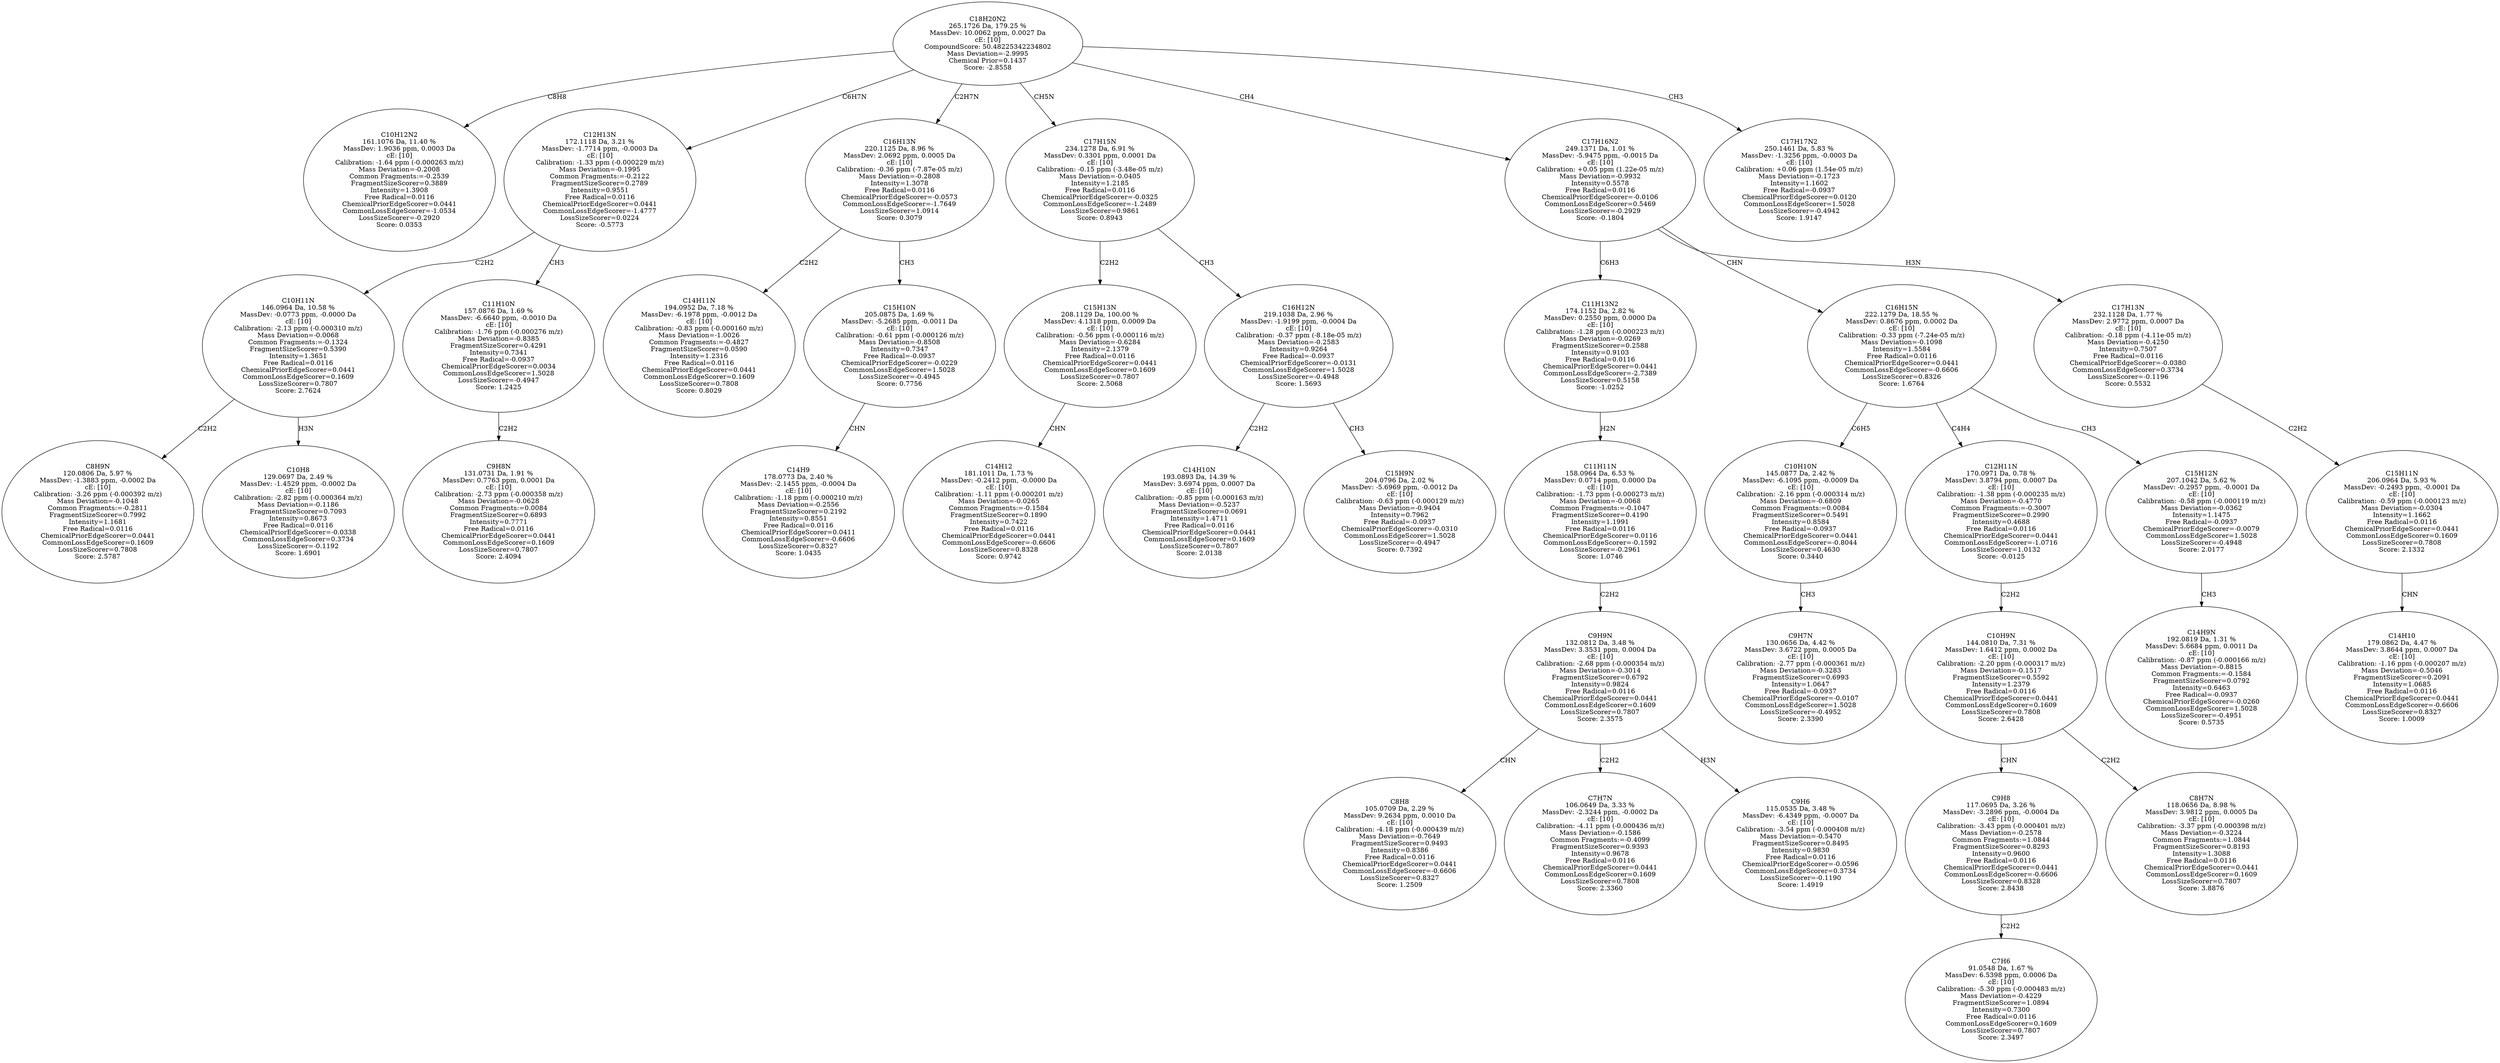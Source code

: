 strict digraph {
v1 [label="C10H12N2\n161.1076 Da, 11.40 %\nMassDev: 1.9036 ppm, 0.0003 Da\ncE: [10]\nCalibration: -1.64 ppm (-0.000263 m/z)\nMass Deviation=-0.2008\nCommon Fragments:=-0.2539\nFragmentSizeScorer=0.3889\nIntensity=1.3908\nFree Radical=0.0116\nChemicalPriorEdgeScorer=0.0441\nCommonLossEdgeScorer=-1.0534\nLossSizeScorer=-0.2920\nScore: 0.0353"];
v2 [label="C8H9N\n120.0806 Da, 5.97 %\nMassDev: -1.3883 ppm, -0.0002 Da\ncE: [10]\nCalibration: -3.26 ppm (-0.000392 m/z)\nMass Deviation=-0.1048\nCommon Fragments:=-0.2811\nFragmentSizeScorer=0.7992\nIntensity=1.1681\nFree Radical=0.0116\nChemicalPriorEdgeScorer=0.0441\nCommonLossEdgeScorer=0.1609\nLossSizeScorer=0.7808\nScore: 2.5787"];
v3 [label="C10H8\n129.0697 Da, 2.49 %\nMassDev: -1.4529 ppm, -0.0002 Da\ncE: [10]\nCalibration: -2.82 ppm (-0.000364 m/z)\nMass Deviation=-0.1186\nFragmentSizeScorer=0.7093\nIntensity=0.8673\nFree Radical=0.0116\nChemicalPriorEdgeScorer=-0.0338\nCommonLossEdgeScorer=0.3734\nLossSizeScorer=-0.1192\nScore: 1.6901"];
v4 [label="C10H11N\n146.0964 Da, 10.58 %\nMassDev: -0.0773 ppm, -0.0000 Da\ncE: [10]\nCalibration: -2.13 ppm (-0.000310 m/z)\nMass Deviation=-0.0068\nCommon Fragments:=-0.1324\nFragmentSizeScorer=0.5390\nIntensity=1.3651\nFree Radical=0.0116\nChemicalPriorEdgeScorer=0.0441\nCommonLossEdgeScorer=0.1609\nLossSizeScorer=0.7807\nScore: 2.7624"];
v5 [label="C9H8N\n131.0731 Da, 1.91 %\nMassDev: 0.7763 ppm, 0.0001 Da\ncE: [10]\nCalibration: -2.73 ppm (-0.000358 m/z)\nMass Deviation=-0.0628\nCommon Fragments:=0.0084\nFragmentSizeScorer=0.6893\nIntensity=0.7771\nFree Radical=0.0116\nChemicalPriorEdgeScorer=0.0441\nCommonLossEdgeScorer=0.1609\nLossSizeScorer=0.7807\nScore: 2.4094"];
v6 [label="C11H10N\n157.0876 Da, 1.69 %\nMassDev: -6.6640 ppm, -0.0010 Da\ncE: [10]\nCalibration: -1.76 ppm (-0.000276 m/z)\nMass Deviation=-0.8385\nFragmentSizeScorer=0.4291\nIntensity=0.7341\nFree Radical=-0.0937\nChemicalPriorEdgeScorer=0.0034\nCommonLossEdgeScorer=1.5028\nLossSizeScorer=-0.4947\nScore: 1.2425"];
v7 [label="C12H13N\n172.1118 Da, 3.21 %\nMassDev: -1.7714 ppm, -0.0003 Da\ncE: [10]\nCalibration: -1.33 ppm (-0.000229 m/z)\nMass Deviation=-0.1995\nCommon Fragments:=-0.2122\nFragmentSizeScorer=0.2789\nIntensity=0.9551\nFree Radical=0.0116\nChemicalPriorEdgeScorer=0.0441\nCommonLossEdgeScorer=-1.4777\nLossSizeScorer=0.0224\nScore: -0.5773"];
v8 [label="C14H11N\n194.0952 Da, 7.18 %\nMassDev: -6.1978 ppm, -0.0012 Da\ncE: [10]\nCalibration: -0.83 ppm (-0.000160 m/z)\nMass Deviation=-1.0026\nCommon Fragments:=-0.4827\nFragmentSizeScorer=0.0590\nIntensity=1.2316\nFree Radical=0.0116\nChemicalPriorEdgeScorer=0.0441\nCommonLossEdgeScorer=0.1609\nLossSizeScorer=0.7808\nScore: 0.8029"];
v9 [label="C14H9\n178.0773 Da, 2.40 %\nMassDev: -2.1455 ppm, -0.0004 Da\ncE: [10]\nCalibration: -1.18 ppm (-0.000210 m/z)\nMass Deviation=-0.2556\nFragmentSizeScorer=0.2192\nIntensity=0.8551\nFree Radical=0.0116\nChemicalPriorEdgeScorer=0.0411\nCommonLossEdgeScorer=-0.6606\nLossSizeScorer=0.8327\nScore: 1.0435"];
v10 [label="C15H10N\n205.0875 Da, 1.69 %\nMassDev: -5.2685 ppm, -0.0011 Da\ncE: [10]\nCalibration: -0.61 ppm (-0.000126 m/z)\nMass Deviation=-0.8508\nIntensity=0.7347\nFree Radical=-0.0937\nChemicalPriorEdgeScorer=-0.0229\nCommonLossEdgeScorer=1.5028\nLossSizeScorer=-0.4945\nScore: 0.7756"];
v11 [label="C16H13N\n220.1125 Da, 8.96 %\nMassDev: 2.0692 ppm, 0.0005 Da\ncE: [10]\nCalibration: -0.36 ppm (-7.87e-05 m/z)\nMass Deviation=-0.2808\nIntensity=1.3078\nFree Radical=0.0116\nChemicalPriorEdgeScorer=-0.0573\nCommonLossEdgeScorer=-1.7649\nLossSizeScorer=1.0914\nScore: 0.3079"];
v12 [label="C14H12\n181.1011 Da, 1.73 %\nMassDev: -0.2412 ppm, -0.0000 Da\ncE: [10]\nCalibration: -1.11 ppm (-0.000201 m/z)\nMass Deviation=-0.0265\nCommon Fragments:=-0.1584\nFragmentSizeScorer=0.1890\nIntensity=0.7422\nFree Radical=0.0116\nChemicalPriorEdgeScorer=0.0441\nCommonLossEdgeScorer=-0.6606\nLossSizeScorer=0.8328\nScore: 0.9742"];
v13 [label="C15H13N\n208.1129 Da, 100.00 %\nMassDev: 4.1318 ppm, 0.0009 Da\ncE: [10]\nCalibration: -0.56 ppm (-0.000116 m/z)\nMass Deviation=-0.6284\nIntensity=2.1379\nFree Radical=0.0116\nChemicalPriorEdgeScorer=0.0441\nCommonLossEdgeScorer=0.1609\nLossSizeScorer=0.7807\nScore: 2.5068"];
v14 [label="C14H10N\n193.0893 Da, 14.39 %\nMassDev: 3.6974 ppm, 0.0007 Da\ncE: [10]\nCalibration: -0.85 ppm (-0.000163 m/z)\nMass Deviation=-0.5237\nFragmentSizeScorer=0.0691\nIntensity=1.4711\nFree Radical=0.0116\nChemicalPriorEdgeScorer=0.0441\nCommonLossEdgeScorer=0.1609\nLossSizeScorer=0.7807\nScore: 2.0138"];
v15 [label="C15H9N\n204.0796 Da, 2.02 %\nMassDev: -5.6969 ppm, -0.0012 Da\ncE: [10]\nCalibration: -0.63 ppm (-0.000129 m/z)\nMass Deviation=-0.9404\nIntensity=0.7962\nFree Radical=-0.0937\nChemicalPriorEdgeScorer=-0.0310\nCommonLossEdgeScorer=1.5028\nLossSizeScorer=-0.4947\nScore: 0.7392"];
v16 [label="C16H12N\n219.1038 Da, 2.96 %\nMassDev: -1.9199 ppm, -0.0004 Da\ncE: [10]\nCalibration: -0.37 ppm (-8.18e-05 m/z)\nMass Deviation=-0.2583\nIntensity=0.9264\nFree Radical=-0.0937\nChemicalPriorEdgeScorer=-0.0131\nCommonLossEdgeScorer=1.5028\nLossSizeScorer=-0.4948\nScore: 1.5693"];
v17 [label="C17H15N\n234.1278 Da, 6.91 %\nMassDev: 0.3301 ppm, 0.0001 Da\ncE: [10]\nCalibration: -0.15 ppm (-3.48e-05 m/z)\nMass Deviation=-0.0405\nIntensity=1.2185\nFree Radical=0.0116\nChemicalPriorEdgeScorer=-0.0325\nCommonLossEdgeScorer=-1.2489\nLossSizeScorer=0.9861\nScore: 0.8943"];
v18 [label="C8H8\n105.0709 Da, 2.29 %\nMassDev: 9.2634 ppm, 0.0010 Da\ncE: [10]\nCalibration: -4.18 ppm (-0.000439 m/z)\nMass Deviation=-0.7649\nFragmentSizeScorer=0.9493\nIntensity=0.8386\nFree Radical=0.0116\nChemicalPriorEdgeScorer=0.0441\nCommonLossEdgeScorer=-0.6606\nLossSizeScorer=0.8327\nScore: 1.2509"];
v19 [label="C7H7N\n106.0649 Da, 3.33 %\nMassDev: -2.3244 ppm, -0.0002 Da\ncE: [10]\nCalibration: -4.11 ppm (-0.000436 m/z)\nMass Deviation=-0.1586\nCommon Fragments:=-0.4099\nFragmentSizeScorer=0.9393\nIntensity=0.9678\nFree Radical=0.0116\nChemicalPriorEdgeScorer=0.0441\nCommonLossEdgeScorer=0.1609\nLossSizeScorer=0.7808\nScore: 2.3360"];
v20 [label="C9H6\n115.0535 Da, 3.48 %\nMassDev: -6.4349 ppm, -0.0007 Da\ncE: [10]\nCalibration: -3.54 ppm (-0.000408 m/z)\nMass Deviation=-0.5470\nFragmentSizeScorer=0.8495\nIntensity=0.9830\nFree Radical=0.0116\nChemicalPriorEdgeScorer=-0.0596\nCommonLossEdgeScorer=0.3734\nLossSizeScorer=-0.1190\nScore: 1.4919"];
v21 [label="C9H9N\n132.0812 Da, 3.48 %\nMassDev: 3.3531 ppm, 0.0004 Da\ncE: [10]\nCalibration: -2.68 ppm (-0.000354 m/z)\nMass Deviation=-0.3014\nFragmentSizeScorer=0.6792\nIntensity=0.9824\nFree Radical=0.0116\nChemicalPriorEdgeScorer=0.0441\nCommonLossEdgeScorer=0.1609\nLossSizeScorer=0.7807\nScore: 2.3575"];
v22 [label="C11H11N\n158.0964 Da, 6.53 %\nMassDev: 0.0714 ppm, 0.0000 Da\ncE: [10]\nCalibration: -1.73 ppm (-0.000273 m/z)\nMass Deviation=-0.0068\nCommon Fragments:=-0.1047\nFragmentSizeScorer=0.4190\nIntensity=1.1991\nFree Radical=0.0116\nChemicalPriorEdgeScorer=0.0116\nCommonLossEdgeScorer=-0.1592\nLossSizeScorer=-0.2961\nScore: 1.0746"];
v23 [label="C11H13N2\n174.1152 Da, 2.82 %\nMassDev: 0.2550 ppm, 0.0000 Da\ncE: [10]\nCalibration: -1.28 ppm (-0.000223 m/z)\nMass Deviation=-0.0269\nFragmentSizeScorer=0.2588\nIntensity=0.9103\nFree Radical=0.0116\nChemicalPriorEdgeScorer=0.0441\nCommonLossEdgeScorer=-2.7389\nLossSizeScorer=0.5158\nScore: -1.0252"];
v24 [label="C9H7N\n130.0656 Da, 4.42 %\nMassDev: 3.6722 ppm, 0.0005 Da\ncE: [10]\nCalibration: -2.77 ppm (-0.000361 m/z)\nMass Deviation=-0.3283\nFragmentSizeScorer=0.6993\nIntensity=1.0647\nFree Radical=-0.0937\nChemicalPriorEdgeScorer=-0.0107\nCommonLossEdgeScorer=1.5028\nLossSizeScorer=-0.4952\nScore: 2.3390"];
v25 [label="C10H10N\n145.0877 Da, 2.42 %\nMassDev: -6.1095 ppm, -0.0009 Da\ncE: [10]\nCalibration: -2.16 ppm (-0.000314 m/z)\nMass Deviation=-0.6809\nCommon Fragments:=0.0084\nFragmentSizeScorer=0.5491\nIntensity=0.8584\nFree Radical=-0.0937\nChemicalPriorEdgeScorer=0.0441\nCommonLossEdgeScorer=-0.8044\nLossSizeScorer=0.4630\nScore: 0.3440"];
v26 [label="C7H6\n91.0548 Da, 1.67 %\nMassDev: 6.5398 ppm, 0.0006 Da\ncE: [10]\nCalibration: -5.30 ppm (-0.000483 m/z)\nMass Deviation=-0.4229\nFragmentSizeScorer=1.0894\nIntensity=0.7300\nFree Radical=0.0116\nCommonLossEdgeScorer=0.1609\nLossSizeScorer=0.7807\nScore: 2.3497"];
v27 [label="C9H8\n117.0695 Da, 3.26 %\nMassDev: -3.2896 ppm, -0.0004 Da\ncE: [10]\nCalibration: -3.43 ppm (-0.000401 m/z)\nMass Deviation=-0.2578\nCommon Fragments:=1.0844\nFragmentSizeScorer=0.8293\nIntensity=0.9600\nFree Radical=0.0116\nChemicalPriorEdgeScorer=0.0441\nCommonLossEdgeScorer=-0.6606\nLossSizeScorer=0.8328\nScore: 2.8438"];
v28 [label="C8H7N\n118.0656 Da, 8.98 %\nMassDev: 3.9812 ppm, 0.0005 Da\ncE: [10]\nCalibration: -3.37 ppm (-0.000398 m/z)\nMass Deviation=-0.3224\nCommon Fragments:=1.0844\nFragmentSizeScorer=0.8193\nIntensity=1.3088\nFree Radical=0.0116\nChemicalPriorEdgeScorer=0.0441\nCommonLossEdgeScorer=0.1609\nLossSizeScorer=0.7807\nScore: 3.8876"];
v29 [label="C10H9N\n144.0810 Da, 7.31 %\nMassDev: 1.6412 ppm, 0.0002 Da\ncE: [10]\nCalibration: -2.20 ppm (-0.000317 m/z)\nMass Deviation=-0.1517\nFragmentSizeScorer=0.5592\nIntensity=1.2379\nFree Radical=0.0116\nChemicalPriorEdgeScorer=0.0441\nCommonLossEdgeScorer=0.1609\nLossSizeScorer=0.7808\nScore: 2.6428"];
v30 [label="C12H11N\n170.0971 Da, 0.78 %\nMassDev: 3.8794 ppm, 0.0007 Da\ncE: [10]\nCalibration: -1.38 ppm (-0.000235 m/z)\nMass Deviation=-0.4770\nCommon Fragments:=-0.3007\nFragmentSizeScorer=0.2990\nIntensity=0.4688\nFree Radical=0.0116\nChemicalPriorEdgeScorer=0.0441\nCommonLossEdgeScorer=-1.0716\nLossSizeScorer=1.0132\nScore: -0.0125"];
v31 [label="C14H9N\n192.0819 Da, 1.31 %\nMassDev: 5.6684 ppm, 0.0011 Da\ncE: [10]\nCalibration: -0.87 ppm (-0.000166 m/z)\nMass Deviation=-0.8815\nCommon Fragments:=-0.1584\nFragmentSizeScorer=0.0792\nIntensity=0.6463\nFree Radical=-0.0937\nChemicalPriorEdgeScorer=-0.0260\nCommonLossEdgeScorer=1.5028\nLossSizeScorer=-0.4951\nScore: 0.5735"];
v32 [label="C15H12N\n207.1042 Da, 5.62 %\nMassDev: -0.2957 ppm, -0.0001 Da\ncE: [10]\nCalibration: -0.58 ppm (-0.000119 m/z)\nMass Deviation=-0.0362\nIntensity=1.1475\nFree Radical=-0.0937\nChemicalPriorEdgeScorer=-0.0079\nCommonLossEdgeScorer=1.5028\nLossSizeScorer=-0.4948\nScore: 2.0177"];
v33 [label="C16H15N\n222.1279 Da, 18.55 %\nMassDev: 0.8676 ppm, 0.0002 Da\ncE: [10]\nCalibration: -0.33 ppm (-7.24e-05 m/z)\nMass Deviation=-0.1098\nIntensity=1.5584\nFree Radical=0.0116\nChemicalPriorEdgeScorer=0.0441\nCommonLossEdgeScorer=-0.6606\nLossSizeScorer=0.8326\nScore: 1.6764"];
v34 [label="C14H10\n179.0862 Da, 4.47 %\nMassDev: 3.8644 ppm, 0.0007 Da\ncE: [10]\nCalibration: -1.16 ppm (-0.000207 m/z)\nMass Deviation=-0.5046\nFragmentSizeScorer=0.2091\nIntensity=1.0685\nFree Radical=0.0116\nChemicalPriorEdgeScorer=0.0441\nCommonLossEdgeScorer=-0.6606\nLossSizeScorer=0.8327\nScore: 1.0009"];
v35 [label="C15H11N\n206.0964 Da, 5.93 %\nMassDev: -0.2493 ppm, -0.0001 Da\ncE: [10]\nCalibration: -0.59 ppm (-0.000123 m/z)\nMass Deviation=-0.0304\nIntensity=1.1662\nFree Radical=0.0116\nChemicalPriorEdgeScorer=0.0441\nCommonLossEdgeScorer=0.1609\nLossSizeScorer=0.7808\nScore: 2.1332"];
v36 [label="C17H13N\n232.1128 Da, 1.77 %\nMassDev: 2.9772 ppm, 0.0007 Da\ncE: [10]\nCalibration: -0.18 ppm (-4.11e-05 m/z)\nMass Deviation=-0.4250\nIntensity=0.7507\nFree Radical=0.0116\nChemicalPriorEdgeScorer=-0.0380\nCommonLossEdgeScorer=0.3734\nLossSizeScorer=-0.1196\nScore: 0.5532"];
v37 [label="C17H16N2\n249.1371 Da, 1.01 %\nMassDev: -5.9475 ppm, -0.0015 Da\ncE: [10]\nCalibration: +0.05 ppm (1.22e-05 m/z)\nMass Deviation=-0.9932\nIntensity=0.5578\nFree Radical=0.0116\nChemicalPriorEdgeScorer=-0.0106\nCommonLossEdgeScorer=0.5469\nLossSizeScorer=-0.2929\nScore: -0.1804"];
v38 [label="C17H17N2\n250.1461 Da, 5.83 %\nMassDev: -1.3256 ppm, -0.0003 Da\ncE: [10]\nCalibration: +0.06 ppm (1.54e-05 m/z)\nMass Deviation=-0.1723\nIntensity=1.1602\nFree Radical=-0.0937\nChemicalPriorEdgeScorer=0.0120\nCommonLossEdgeScorer=1.5028\nLossSizeScorer=-0.4942\nScore: 1.9147"];
v39 [label="C18H20N2\n265.1726 Da, 179.25 %\nMassDev: 10.0062 ppm, 0.0027 Da\ncE: [10]\nCompoundScore: 50.48225342234802\nMass Deviation=-2.9995\nChemical Prior=0.1437\nScore: -2.8558"];
v39 -> v1 [label="C8H8"];
v4 -> v2 [label="C2H2"];
v4 -> v3 [label="H3N"];
v7 -> v4 [label="C2H2"];
v6 -> v5 [label="C2H2"];
v7 -> v6 [label="CH3"];
v39 -> v7 [label="C6H7N"];
v11 -> v8 [label="C2H2"];
v10 -> v9 [label="CHN"];
v11 -> v10 [label="CH3"];
v39 -> v11 [label="C2H7N"];
v13 -> v12 [label="CHN"];
v17 -> v13 [label="C2H2"];
v16 -> v14 [label="C2H2"];
v16 -> v15 [label="CH3"];
v17 -> v16 [label="CH3"];
v39 -> v17 [label="CH5N"];
v21 -> v18 [label="CHN"];
v21 -> v19 [label="C2H2"];
v21 -> v20 [label="H3N"];
v22 -> v21 [label="C2H2"];
v23 -> v22 [label="H2N"];
v37 -> v23 [label="C6H3"];
v25 -> v24 [label="CH3"];
v33 -> v25 [label="C6H5"];
v27 -> v26 [label="C2H2"];
v29 -> v27 [label="CHN"];
v29 -> v28 [label="C2H2"];
v30 -> v29 [label="C2H2"];
v33 -> v30 [label="C4H4"];
v32 -> v31 [label="CH3"];
v33 -> v32 [label="CH3"];
v37 -> v33 [label="CHN"];
v35 -> v34 [label="CHN"];
v36 -> v35 [label="C2H2"];
v37 -> v36 [label="H3N"];
v39 -> v37 [label="CH4"];
v39 -> v38 [label="CH3"];
}